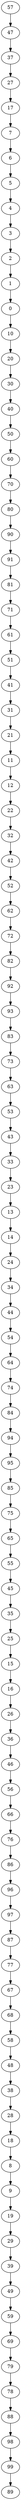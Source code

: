 digraph my_graph {
57 [label=57]
47 [label=47]
37 [label=37]
27 [label=27]
17 [label=17]
7 [label=7]
6 [label=6]
5 [label=5]
4 [label=4]
3 [label=3]
2 [label=2]
1 [label=1]
0 [label=0]
10 [label=10]
20 [label=20]
30 [label=30]
40 [label=40]
50 [label=50]
60 [label=60]
70 [label=70]
80 [label=80]
90 [label=90]
91 [label=91]
81 [label=81]
71 [label=71]
61 [label=61]
51 [label=51]
41 [label=41]
31 [label=31]
21 [label=21]
11 [label=11]
12 [label=12]
22 [label=22]
32 [label=32]
42 [label=42]
52 [label=52]
62 [label=62]
72 [label=72]
82 [label=82]
92 [label=92]
93 [label=93]
83 [label=83]
73 [label=73]
63 [label=63]
53 [label=53]
43 [label=43]
33 [label=33]
23 [label=23]
13 [label=13]
14 [label=14]
24 [label=24]
34 [label=34]
44 [label=44]
54 [label=54]
64 [label=64]
74 [label=74]
84 [label=84]
94 [label=94]
95 [label=95]
85 [label=85]
75 [label=75]
65 [label=65]
55 [label=55]
45 [label=45]
35 [label=35]
25 [label=25]
15 [label=15]
16 [label=16]
26 [label=26]
36 [label=36]
46 [label=46]
56 [label=56]
66 [label=66]
76 [label=76]
86 [label=86]
96 [label=96]
97 [label=97]
87 [label=87]
77 [label=77]
67 [label=67]
68 [label=68]
58 [label=58]
48 [label=48]
38 [label=38]
28 [label=28]
18 [label=18]
8 [label=8]
9 [label=9]
19 [label=19]
29 [label=29]
39 [label=39]
49 [label=49]
59 [label=59]
69 [label=69]
79 [label=79]
78 [label=78]
88 [label=88]
98 [label=98]
99 [label=99]
89 [label=89]
57->47
47->37
37->27
27->17
17->7
7->6
6->5
5->4
4->3
3->2
2->1
1->0
0->10
10->20
20->30
30->40
40->50
50->60
60->70
70->80
80->90
90->91
91->81
81->71
71->61
61->51
51->41
41->31
31->21
21->11
11->12
12->22
22->32
32->42
42->52
52->62
62->72
72->82
82->92
92->93
93->83
83->73
73->63
63->53
53->43
43->33
33->23
23->13
13->14
14->24
24->34
34->44
44->54
54->64
64->74
74->84
84->94
94->95
95->85
85->75
75->65
65->55
55->45
45->35
35->25
25->15
15->16
16->26
26->36
36->46
46->56
56->66
66->76
76->86
86->96
96->97
97->87
87->77
77->67
67->68
68->58
58->48
48->38
38->28
28->18
18->8
8->9
9->19
19->29
29->39
39->49
49->59
59->69
69->79
79->78
78->88
88->98
98->99
99->89
}